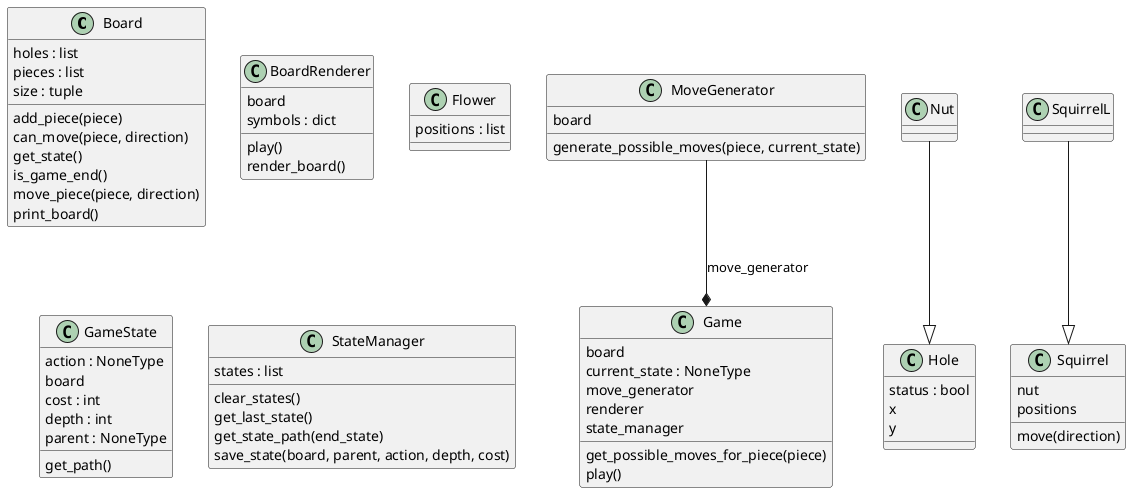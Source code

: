 @startuml classes_game
set namespaceSeparator none
class "Board" as game.board.Board {
  holes : list
  pieces : list
  size : tuple
  add_piece(piece)
  can_move(piece, direction)
  get_state()
  is_game_end()
  move_piece(piece, direction)
  print_board()
}
class "BoardRenderer" as game.render.BoardRenderer {
  board
  symbols : dict
  play()
  render_board()
}
class "Flower" as game.flower.Flower {
  positions : list
}
class "Game" as game.Game.Game {
  board
  current_state : NoneType
  move_generator
  renderer
  state_manager
  get_possible_moves_for_piece(piece)
  play()
}
class "GameState" as game.state.GameState {
  action : NoneType
  board
  cost : int
  depth : int
  parent : NoneType
  get_path()
}
class "Hole" as game.hole.Hole {
  status : bool
  x
  y
}
class "MoveGenerator" as game.move_generator.MoveGenerator {
  board
  generate_possible_moves(piece, current_state)
}
class "Nut" as game.nut.Nut {
}
class "Squirrel" as game.squirrel.Squirrel {
  nut
  positions
  move(direction)
}
class "SquirrelL" as game.squirrelL.SquirrelL {
}
class "StateManager" as game.states_manager.StateManager {
  states : list
  clear_states()
  get_last_state()
  get_state_path(end_state)
  save_state(board, parent, action, depth, cost)
}
game.nut.Nut --|> game.hole.Hole
game.squirrelL.SquirrelL --|> game.squirrel.Squirrel
game.move_generator.MoveGenerator --* game.Game.Game : move_generator
@enduml
